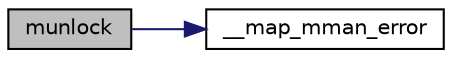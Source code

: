 digraph "munlock"
{
  edge [fontname="Helvetica",fontsize="10",labelfontname="Helvetica",labelfontsize="10"];
  node [fontname="Helvetica",fontsize="10",shape=record];
  rankdir="LR";
  Node38 [label="munlock",height=0.2,width=0.4,color="black", fillcolor="grey75", style="filled", fontcolor="black"];
  Node38 -> Node39 [color="midnightblue",fontsize="10",style="solid",fontname="Helvetica"];
  Node39 [label="__map_mman_error",height=0.2,width=0.4,color="black", fillcolor="white", style="filled",URL="$mman_8cpp.html#a422015702721ddd248648a2ae507a2aa"];
}

